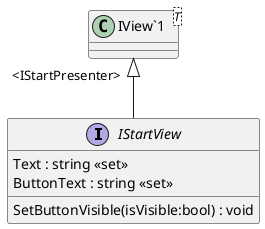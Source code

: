 @startuml
interface IStartView {
    Text : string <<set>>
    ButtonText : string <<set>>
    SetButtonVisible(isVisible:bool) : void
}
class "IView`1"<T> {
}
"IView`1" "<IStartPresenter>" <|-- IStartView
@enduml

